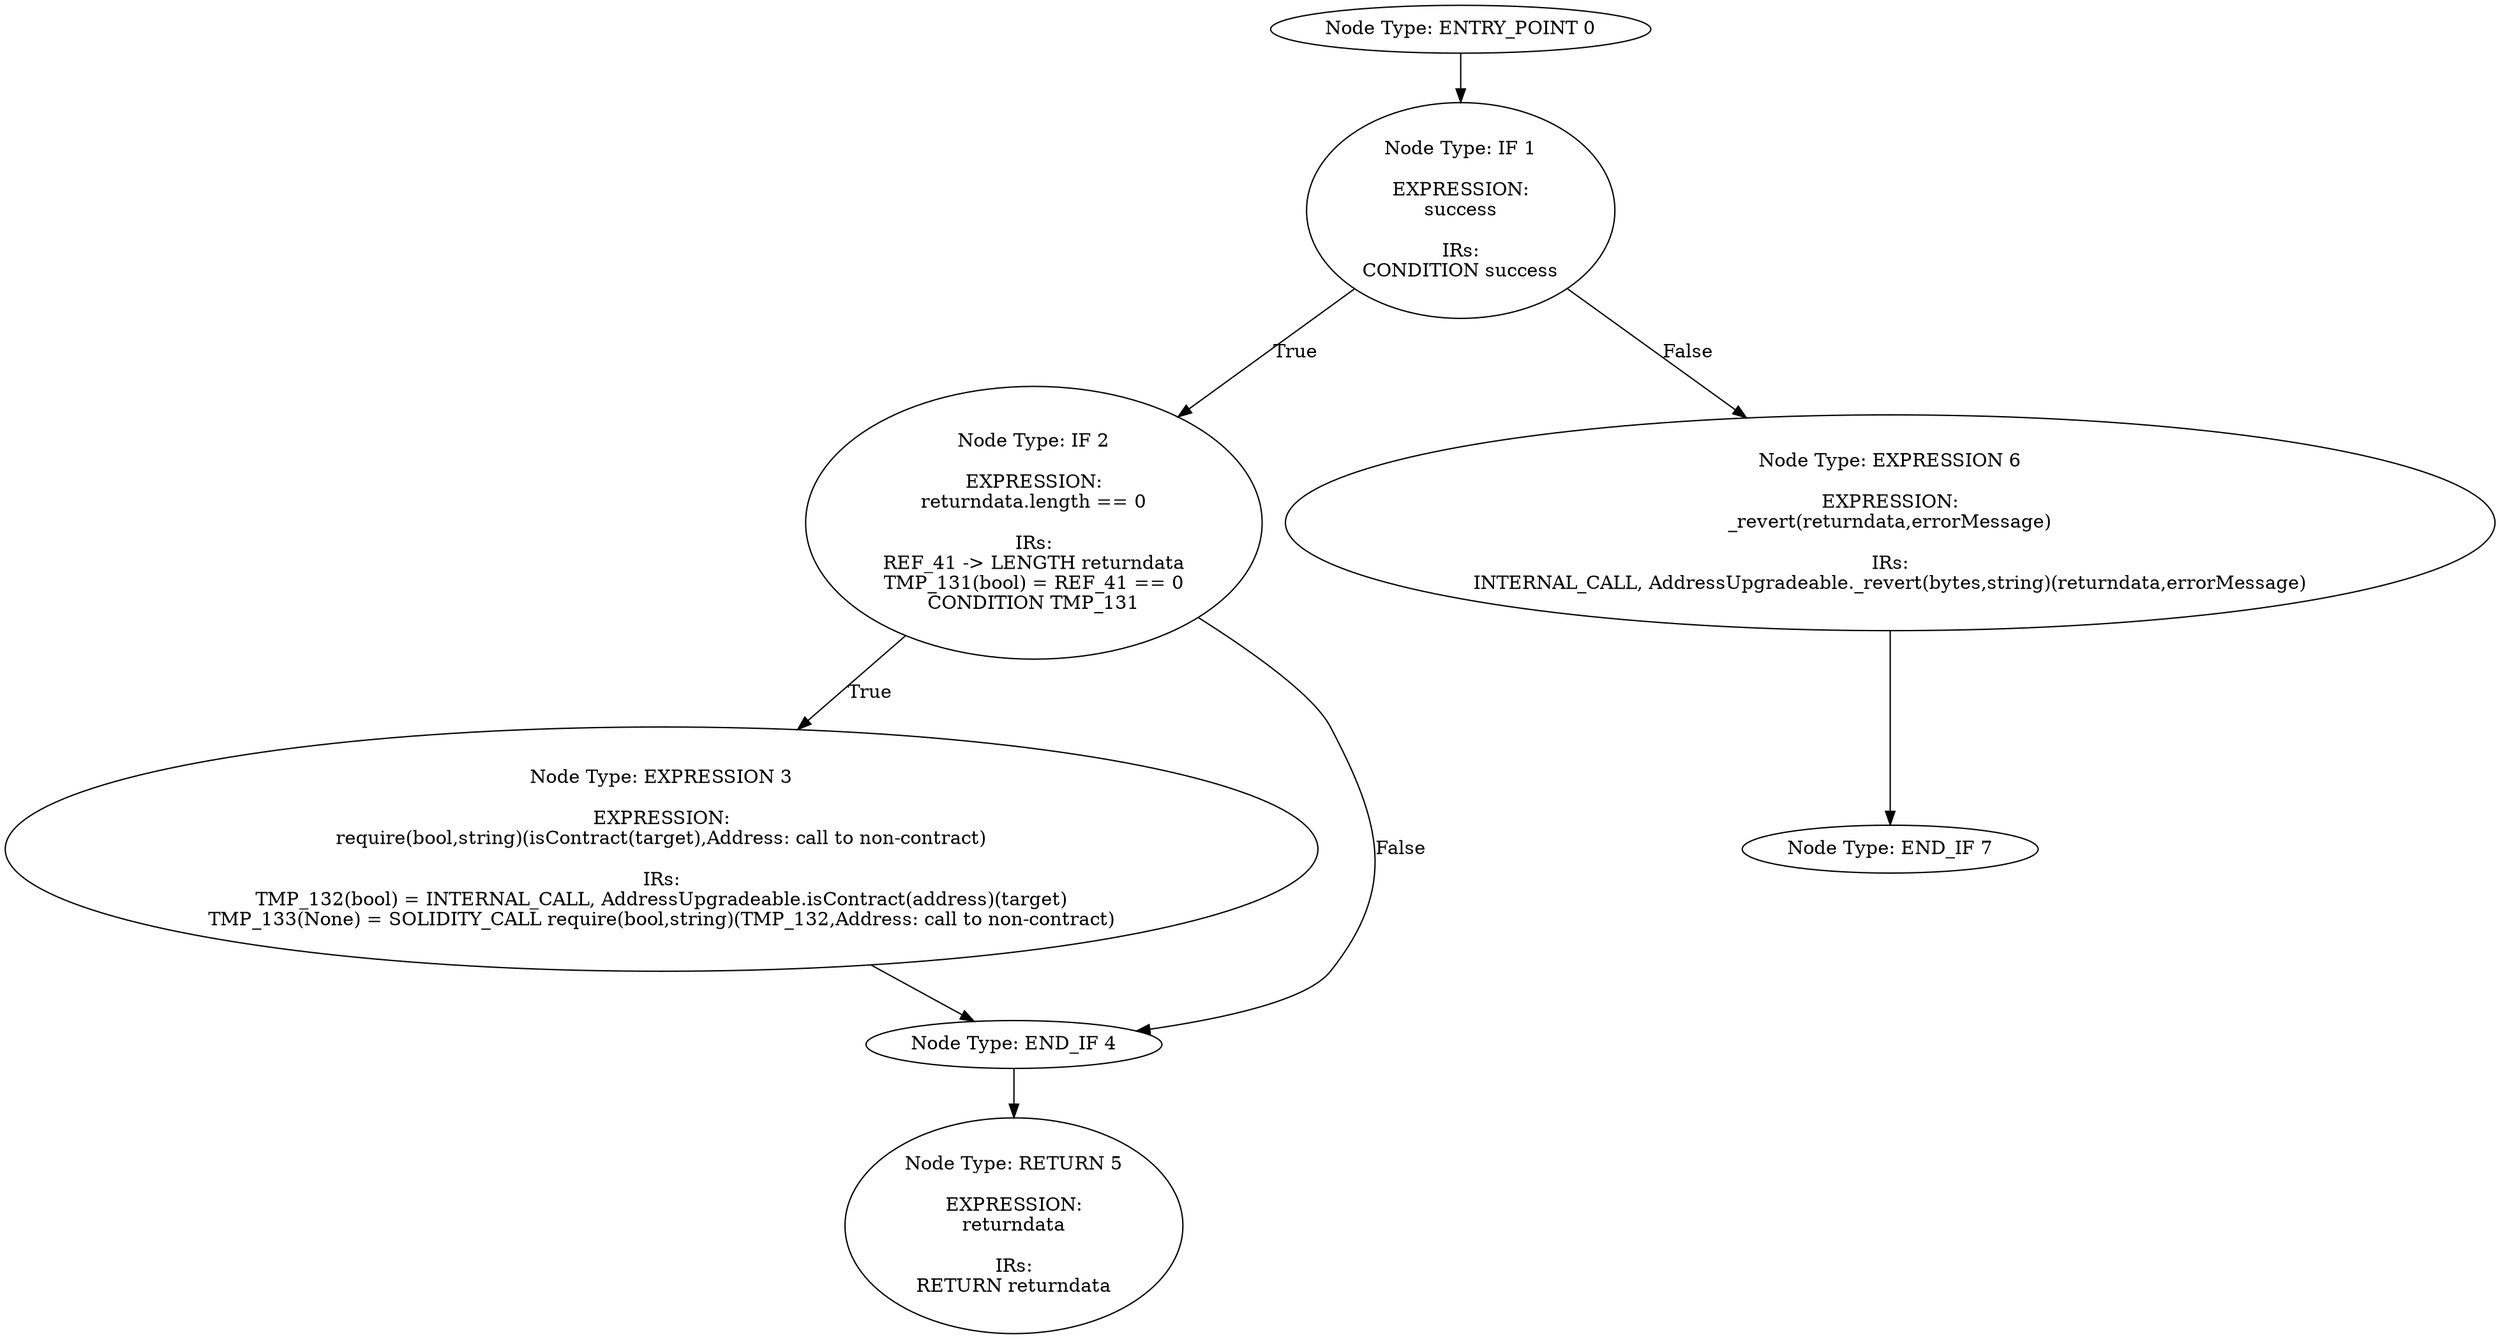 digraph{
0[label="Node Type: ENTRY_POINT 0
"];
0->1;
1[label="Node Type: IF 1

EXPRESSION:
success

IRs:
CONDITION success"];
1->2[label="True"];
1->6[label="False"];
2[label="Node Type: IF 2

EXPRESSION:
returndata.length == 0

IRs:
REF_41 -> LENGTH returndata
TMP_131(bool) = REF_41 == 0
CONDITION TMP_131"];
2->3[label="True"];
2->4[label="False"];
3[label="Node Type: EXPRESSION 3

EXPRESSION:
require(bool,string)(isContract(target),Address: call to non-contract)

IRs:
TMP_132(bool) = INTERNAL_CALL, AddressUpgradeable.isContract(address)(target)
TMP_133(None) = SOLIDITY_CALL require(bool,string)(TMP_132,Address: call to non-contract)"];
3->4;
4[label="Node Type: END_IF 4
"];
4->5;
5[label="Node Type: RETURN 5

EXPRESSION:
returndata

IRs:
RETURN returndata"];
6[label="Node Type: EXPRESSION 6

EXPRESSION:
_revert(returndata,errorMessage)

IRs:
INTERNAL_CALL, AddressUpgradeable._revert(bytes,string)(returndata,errorMessage)"];
6->7;
7[label="Node Type: END_IF 7
"];
}
